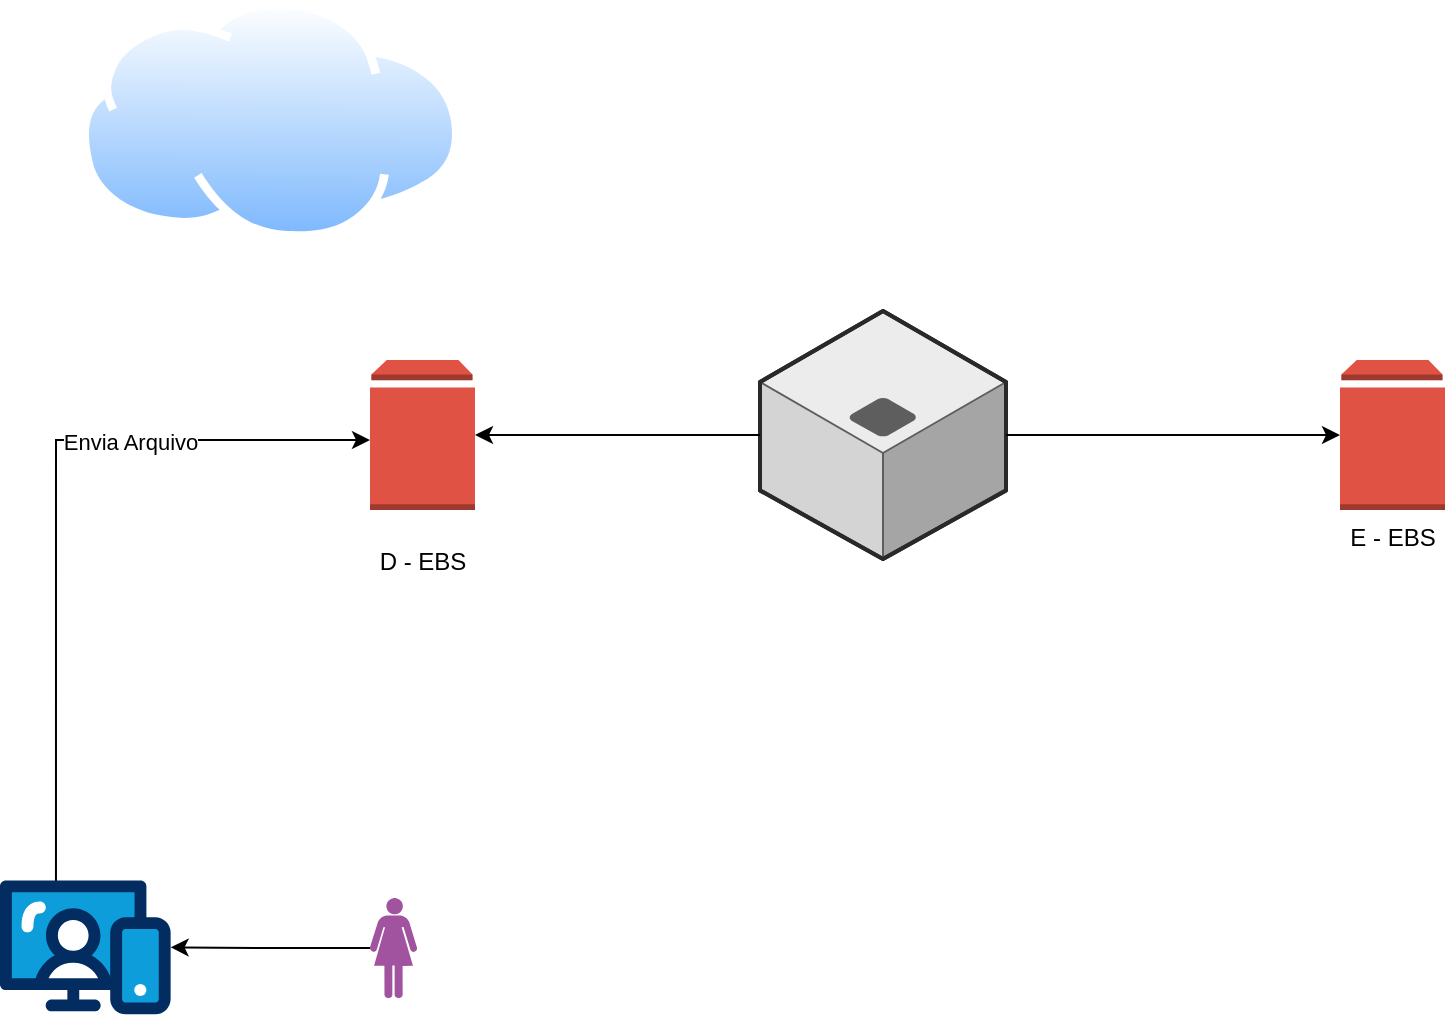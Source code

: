 <mxfile version="28.2.5">
  <diagram name="Página-1" id="adQES73GEVsUhegcDjZM">
    <mxGraphModel dx="1426" dy="743" grid="1" gridSize="10" guides="1" tooltips="1" connect="1" arrows="1" fold="1" page="1" pageScale="1" pageWidth="827" pageHeight="1169" math="0" shadow="0">
      <root>
        <mxCell id="0" />
        <mxCell id="1" parent="0" />
        <mxCell id="SnmiZvZaNrbcZACi8dNn-1" value="" style="image;aspect=fixed;perimeter=ellipsePerimeter;html=1;align=center;shadow=0;dashed=0;spacingTop=3;image=img/lib/active_directory/internet_cloud.svg;" vertex="1" parent="1">
          <mxGeometry x="100" y="30" width="190.46" height="120" as="geometry" />
        </mxCell>
        <mxCell id="HqkIQgbD4-uxTm6xJdzG-1" value="&lt;p&gt;D - EBS&lt;/p&gt;" style="outlineConnect=0;dashed=0;verticalLabelPosition=bottom;verticalAlign=top;align=center;html=1;shape=mxgraph.aws3.volume;fillColor=#E05243;gradientColor=none;" parent="1" vertex="1">
          <mxGeometry x="245" y="210" width="52.5" height="75" as="geometry" />
        </mxCell>
        <mxCell id="HqkIQgbD4-uxTm6xJdzG-8" style="edgeStyle=orthogonalEdgeStyle;rounded=0;orthogonalLoop=1;jettySize=auto;html=1;exitX=0.328;exitY=0.011;exitDx=0;exitDy=0;exitPerimeter=0;" parent="1" source="HqkIQgbD4-uxTm6xJdzG-2" target="HqkIQgbD4-uxTm6xJdzG-1" edge="1">
          <mxGeometry relative="1" as="geometry">
            <Array as="points">
              <mxPoint x="88" y="250" />
            </Array>
            <mxPoint x="90.0" y="425.235" as="sourcePoint" />
            <mxPoint x="180" y="250" as="targetPoint" />
          </mxGeometry>
        </mxCell>
        <mxCell id="HqkIQgbD4-uxTm6xJdzG-9" value="Envia Arquivo" style="edgeLabel;html=1;align=center;verticalAlign=middle;resizable=0;points=[];" parent="HqkIQgbD4-uxTm6xJdzG-8" vertex="1" connectable="0">
          <mxGeometry x="0.364" y="-1" relative="1" as="geometry">
            <mxPoint as="offset" />
          </mxGeometry>
        </mxCell>
        <mxCell id="HqkIQgbD4-uxTm6xJdzG-2" value="" style="verticalLabelPosition=bottom;aspect=fixed;html=1;shape=mxgraph.salesforce.web;fillColorStyles=fillColor2,fillColor3,fillColor4;fillColor2=#032d60;fillColor3=#0d9dda;fillColor4=#ffffff;fillColor=none;strokeColor=none;" parent="1" vertex="1">
          <mxGeometry x="60" y="470" width="85.32" height="67.4" as="geometry" />
        </mxCell>
        <mxCell id="HqkIQgbD4-uxTm6xJdzG-10" value="" style="edgeStyle=orthogonalEdgeStyle;rounded=0;orthogonalLoop=1;jettySize=auto;html=1;" parent="1" source="HqkIQgbD4-uxTm6xJdzG-11" target="HqkIQgbD4-uxTm6xJdzG-2" edge="1">
          <mxGeometry relative="1" as="geometry">
            <mxPoint x="241.88" y="503.7" as="sourcePoint" />
          </mxGeometry>
        </mxCell>
        <mxCell id="HqkIQgbD4-uxTm6xJdzG-11" value="" style="verticalLabelPosition=bottom;sketch=0;html=1;fillColor=#A153A0;verticalAlign=top;align=center;pointerEvents=1;shape=mxgraph.cisco_safe.design.actor_1;" parent="1" vertex="1">
          <mxGeometry x="245" y="479" width="23.5" height="50" as="geometry" />
        </mxCell>
        <mxCell id="SnmiZvZaNrbcZACi8dNn-3" value="" style="verticalLabelPosition=bottom;html=1;verticalAlign=top;strokeWidth=1;align=center;outlineConnect=0;dashed=0;outlineConnect=0;shape=mxgraph.aws3d.application_server;fillColor=#ECECEC;strokeColor=#5E5E5E;aspect=fixed;strokeColor2=#292929;" vertex="1" parent="1">
          <mxGeometry x="440" y="185.5" width="123" height="124" as="geometry" />
        </mxCell>
        <mxCell id="SnmiZvZaNrbcZACi8dNn-4" style="edgeStyle=orthogonalEdgeStyle;rounded=0;orthogonalLoop=1;jettySize=auto;html=1;entryX=1;entryY=0.5;entryDx=0;entryDy=0;entryPerimeter=0;" edge="1" parent="1" source="SnmiZvZaNrbcZACi8dNn-3" target="HqkIQgbD4-uxTm6xJdzG-1">
          <mxGeometry relative="1" as="geometry" />
        </mxCell>
        <mxCell id="SnmiZvZaNrbcZACi8dNn-5" value="E - EBS" style="outlineConnect=0;dashed=0;verticalLabelPosition=bottom;verticalAlign=top;align=center;html=1;shape=mxgraph.aws3.volume;fillColor=#E05243;gradientColor=none;" vertex="1" parent="1">
          <mxGeometry x="730" y="210" width="52.5" height="75" as="geometry" />
        </mxCell>
        <mxCell id="SnmiZvZaNrbcZACi8dNn-6" style="edgeStyle=orthogonalEdgeStyle;rounded=0;orthogonalLoop=1;jettySize=auto;html=1;entryX=0;entryY=0.5;entryDx=0;entryDy=0;entryPerimeter=0;" edge="1" parent="1" source="SnmiZvZaNrbcZACi8dNn-3" target="SnmiZvZaNrbcZACi8dNn-5">
          <mxGeometry relative="1" as="geometry" />
        </mxCell>
      </root>
    </mxGraphModel>
  </diagram>
</mxfile>
